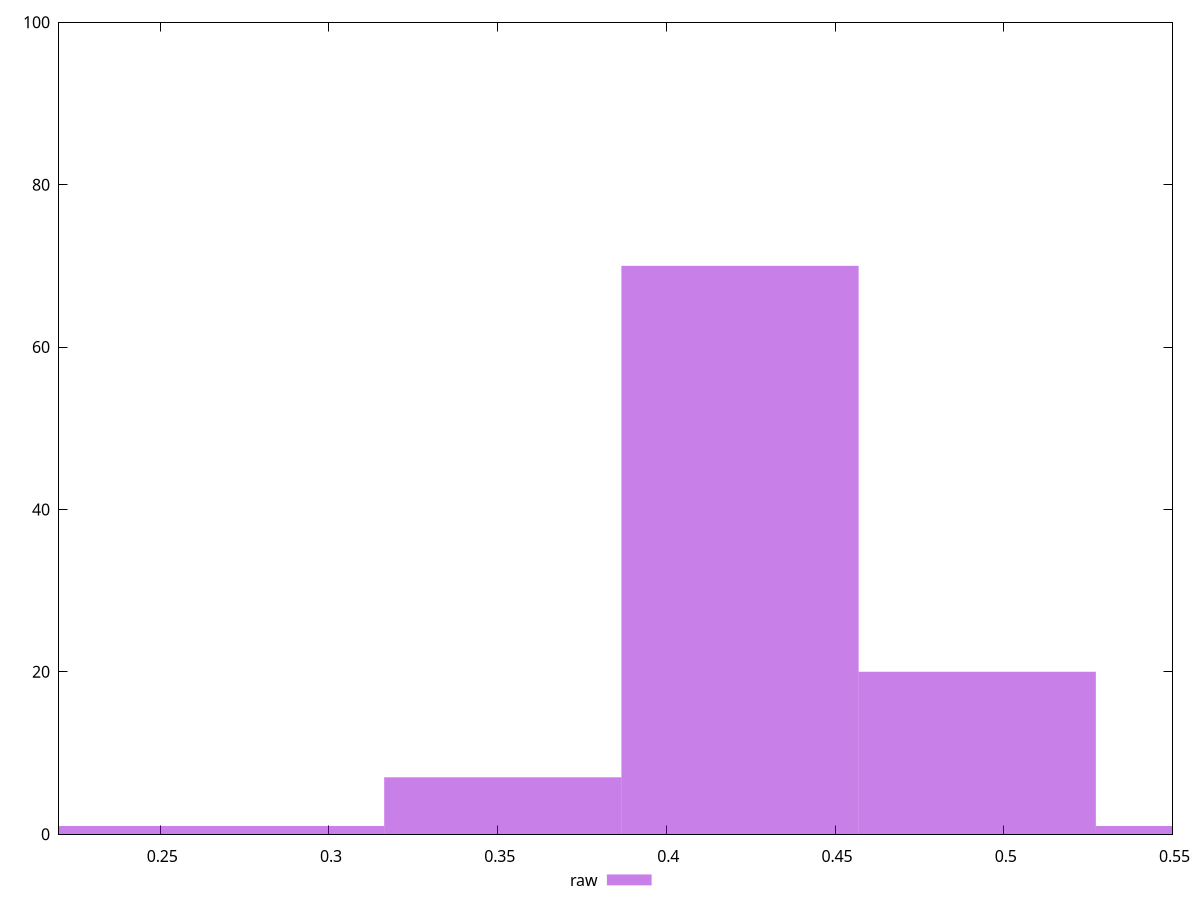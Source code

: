 reset

$raw <<EOF
0.281219541886419 1
0.21091465641481427 1
0.42182931282962854 70
0.4921341983012333 20
0.35152442735802375 7
0.562439083772838 1
EOF

set key outside below
set boxwidth 0.07030488547160475
set xrange [0.22:0.55]
set yrange [0:100]
set trange [0:100]
set style fill transparent solid 0.5 noborder
set terminal svg size 640, 490 enhanced background rgb 'white'
set output "report_00017_2021-02-10T15-08-03.406Z/meta/score/samples/pages/raw/histogram.svg"

plot $raw title "raw" with boxes

reset
